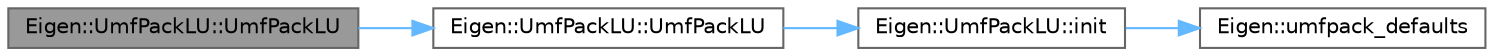 digraph "Eigen::UmfPackLU::UmfPackLU"
{
 // LATEX_PDF_SIZE
  bgcolor="transparent";
  edge [fontname=Helvetica,fontsize=10,labelfontname=Helvetica,labelfontsize=10];
  node [fontname=Helvetica,fontsize=10,shape=box,height=0.2,width=0.4];
  rankdir="LR";
  Node1 [id="Node000001",label="Eigen::UmfPackLU::UmfPackLU",height=0.2,width=0.4,color="gray40", fillcolor="grey60", style="filled", fontcolor="black",tooltip=" "];
  Node1 -> Node2 [id="edge1_Node000001_Node000002",color="steelblue1",style="solid",tooltip=" "];
  Node2 [id="Node000002",label="Eigen::UmfPackLU::UmfPackLU",height=0.2,width=0.4,color="grey40", fillcolor="white", style="filled",URL="$class_eigen_1_1_umf_pack_l_u.html#af6a45bf31b8f17008b22c517e2fc11c2",tooltip=" "];
  Node2 -> Node3 [id="edge2_Node000002_Node000003",color="steelblue1",style="solid",tooltip=" "];
  Node3 [id="Node000003",label="Eigen::UmfPackLU::init",height=0.2,width=0.4,color="grey40", fillcolor="white", style="filled",URL="$class_eigen_1_1_umf_pack_l_u.html#a5a5adf4464c78eb83aafa7cbf9ad39cf",tooltip=" "];
  Node3 -> Node4 [id="edge3_Node000003_Node000004",color="steelblue1",style="solid",tooltip=" "];
  Node4 [id="Node000004",label="Eigen::umfpack_defaults",height=0.2,width=0.4,color="grey40", fillcolor="white", style="filled",URL="$namespace_eigen.html#a75e48c6119284de964509f198c360d80",tooltip=" "];
}
